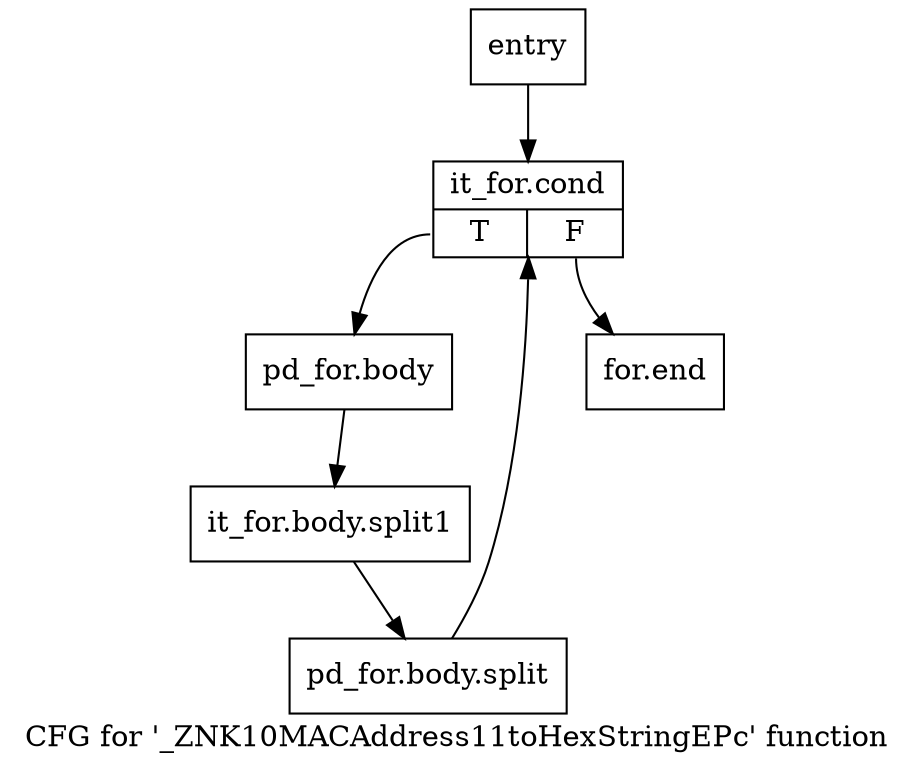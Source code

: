 digraph "CFG for '_ZNK10MACAddress11toHexStringEPc' function" {
	label="CFG for '_ZNK10MACAddress11toHexStringEPc' function";

	Node0x1510ee0 [shape=record,label="{entry}"];
	Node0x1510ee0 -> Node0x1510f30;
	Node0x1510f30 [shape=record,label="{it_for.cond|{<s0>T|<s1>F}}"];
	Node0x1510f30:s0 -> Node0x1510f80;
	Node0x1510f30:s1 -> Node0x1510fd0;
	Node0x1510f80 [shape=record,label="{pd_for.body}"];
	Node0x1510f80 -> Node0x241e270;
	Node0x241e270 [shape=record,label="{it_for.body.split1}"];
	Node0x241e270 -> Node0x277e0c0;
	Node0x277e0c0 [shape=record,label="{pd_for.body.split}"];
	Node0x277e0c0 -> Node0x1510f30;
	Node0x1510fd0 [shape=record,label="{for.end}"];
}
